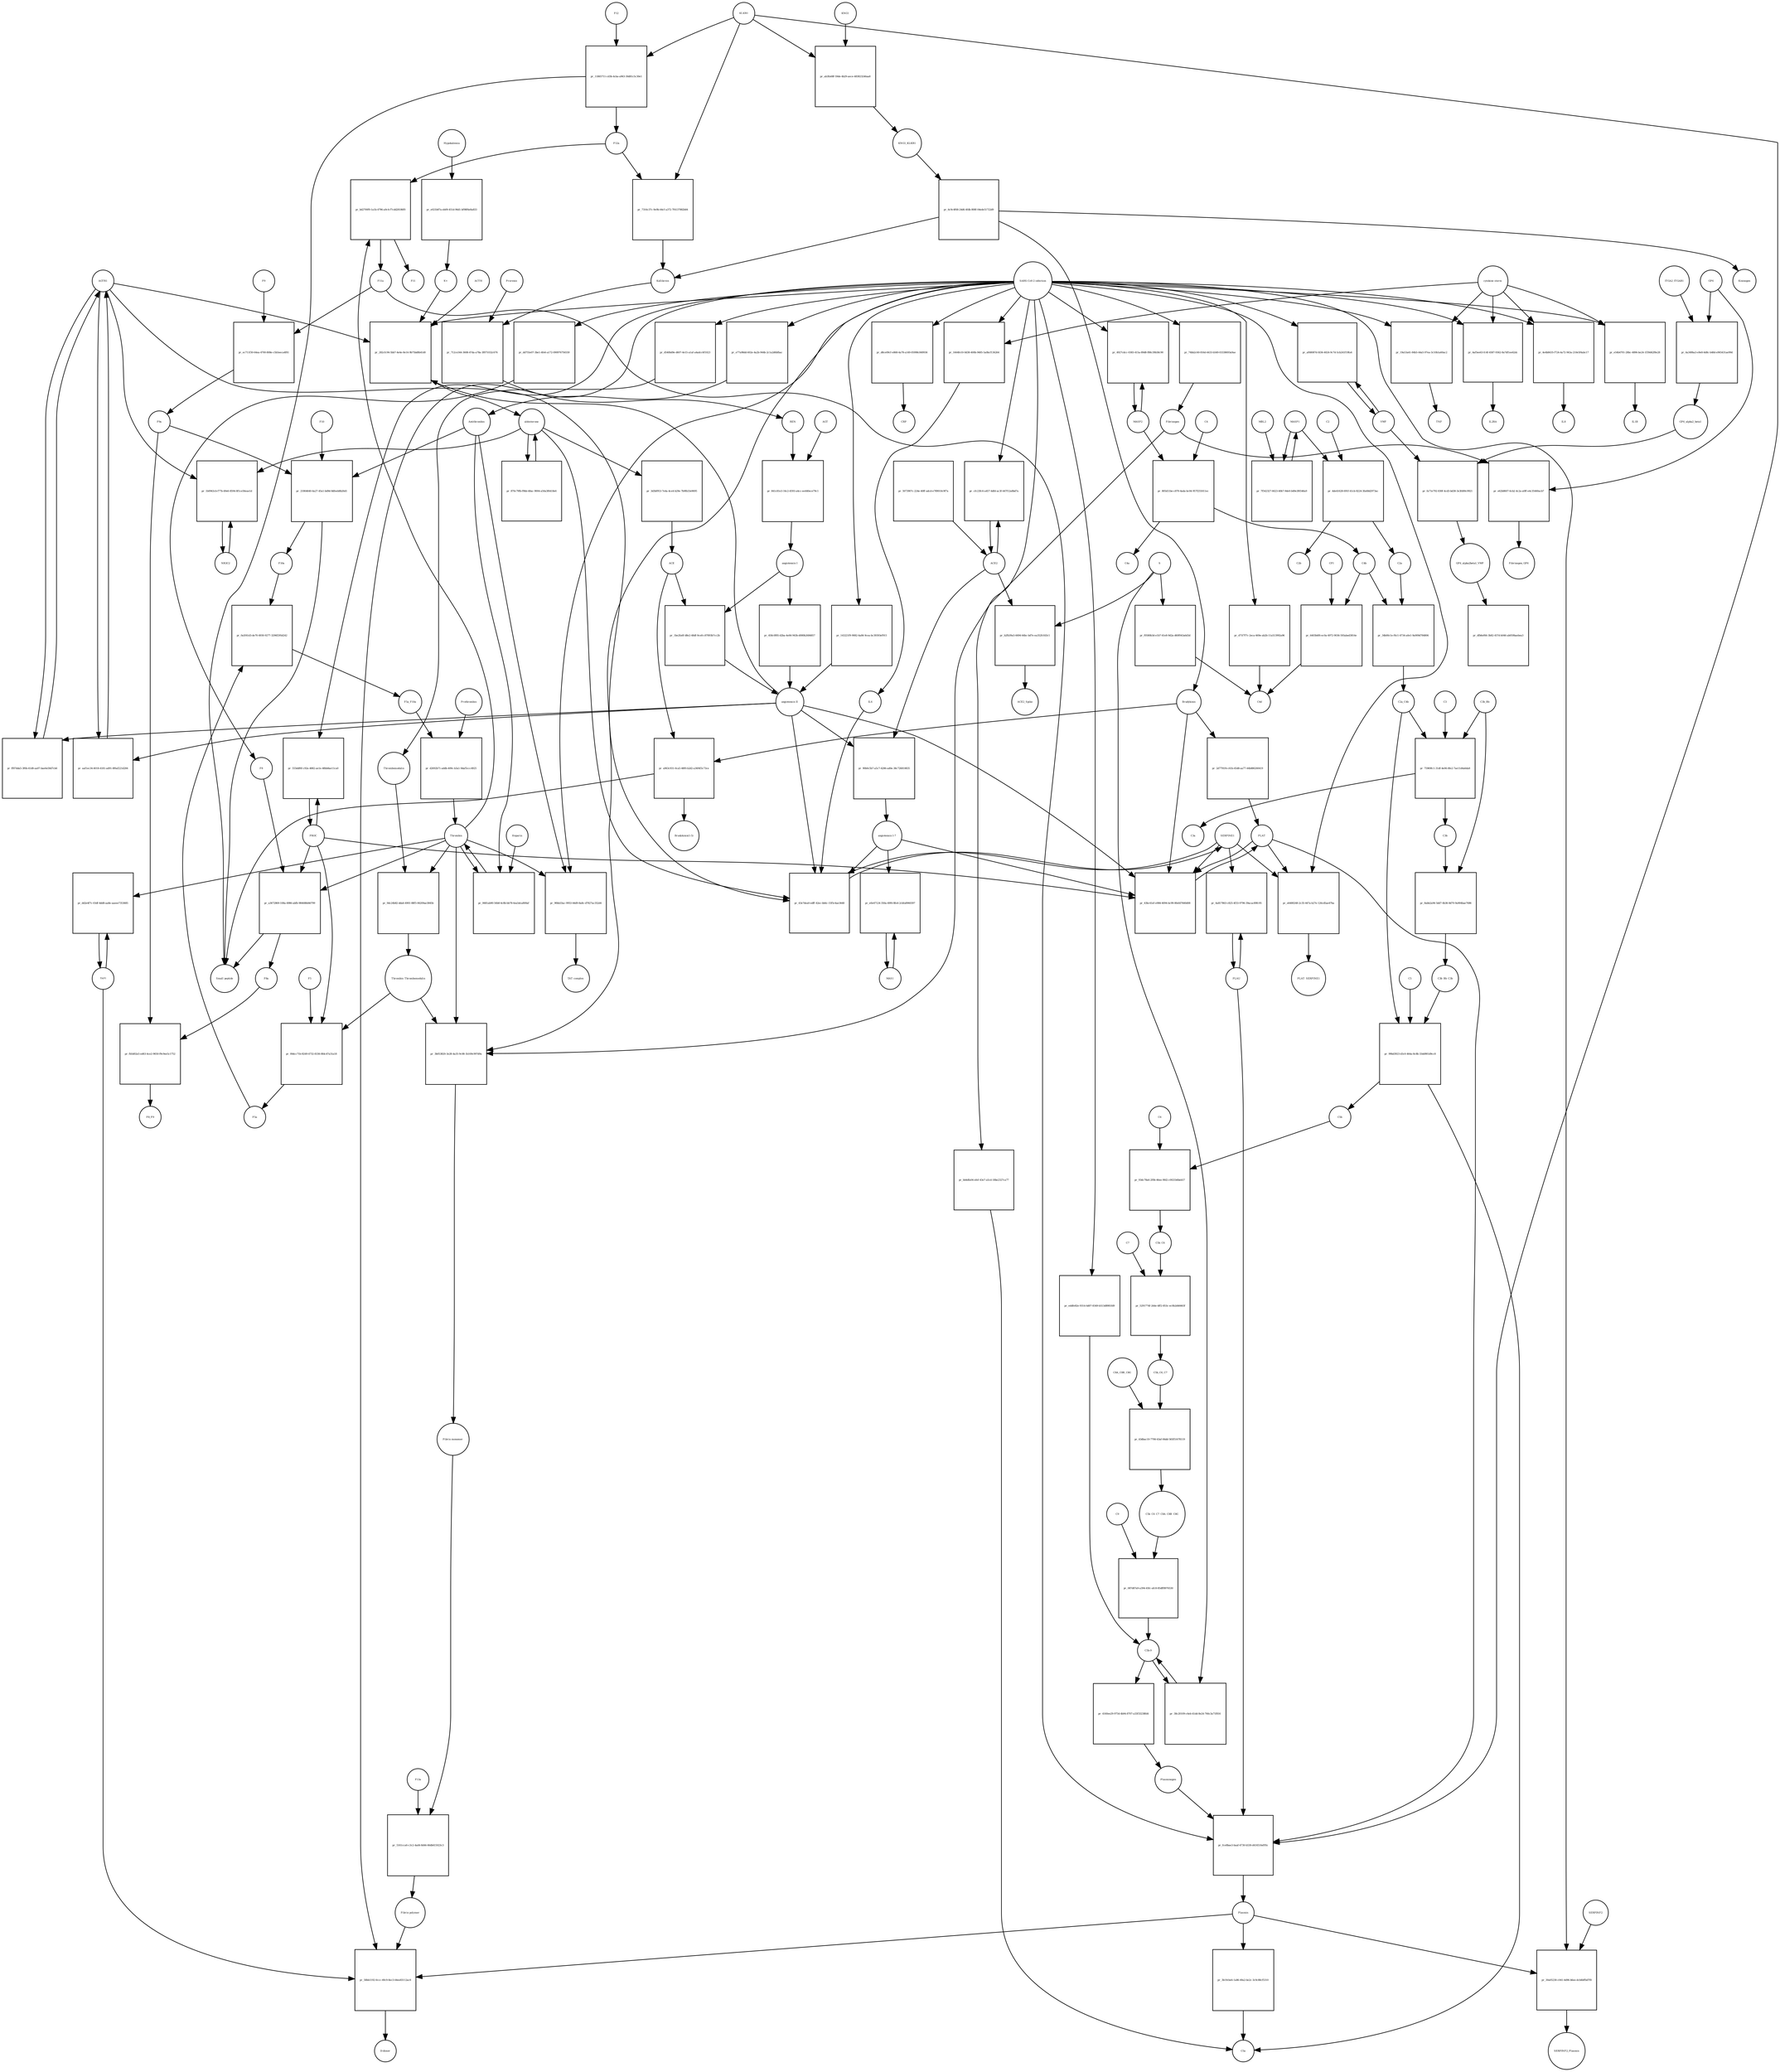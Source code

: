 strict digraph  {
F8 [annotation="urn_miriam_hgnc_3546|urn_miriam_taxonomy_9606", bipartite=0, cls=macromolecule, fontsize=4, label=F8, shape=circle];
"pr_a3672869-108a-4986-abfb-984688d46799" [annotation="", bipartite=1, cls=process, fontsize=4, label="pr_a3672869-108a-4986-abfb-984688d46799", shape=square];
"Small peptide" [annotation=urn_miriam_mesh_D010446, bipartite=0, cls=macromolecule, fontsize=4, label="Small peptide", shape=circle];
F8a [annotation="urn_miriam_hgnc.symbol_F8|urn_miriam_mesh_D015944|urn_miriam_taxonomy_9606", bipartite=0, cls=macromolecule, fontsize=4, label=F8a, shape=circle];
Thrombin [annotation="urn_miriam_hgnc_3535|urn_miriam_taxonomy_9606", bipartite=0, cls=macromolecule, fontsize=4, label=Thrombin, shape=circle];
PROC [annotation="urn_miriam_hgnc_9451|urn_miriam_taxonomy_9606", bipartite=0, cls=macromolecule, fontsize=4, label=PROC, shape=circle];
AGTR1 [annotation=urn_miriam_hgnc_336, bipartite=0, cls=macromolecule, fontsize=4, label=AGTR1, shape=circle];
"pr_ff87dda5-3f6b-41d8-aa07-bae6e58d7cb6" [annotation="", bipartite=1, cls=process, fontsize=4, label="pr_ff87dda5-3f6b-41d8-aa07-bae6e58d7cb6", shape=square];
"angiotensin II" [annotation="urn_miriam_obo.chebi_CHEBI%3A2718|urn_miriam_taxonomy_9606", bipartite=0, cls="simple chemical", fontsize=4, label="angiotensin II", shape=circle];
NR3C2 [annotation="", bipartite=0, cls=macromolecule, fontsize=4, label=NR3C2, shape=circle];
"pr_1b0943cb-f77b-49e6-8594-8f1ce56eae1d" [annotation="", bipartite=1, cls=process, fontsize=4, label="pr_1b0943cb-f77b-49e6-8594-8f1ce56eae1d", shape=square];
aldosterone [annotation="urn_miriam_obo.chebi_CHEBI%3A27584", bipartite=0, cls="simple chemical", fontsize=4, label=aldosterone, shape=circle];
"pr_870c79fb-f9bb-48ac-9004-a50a3f6418e6" [annotation="", bipartite=1, cls=process, fontsize=4, label="pr_870c79fb-f9bb-48ac-9004-a50a3f6418e6", shape=square];
SERPINE1 [annotation="", bipartite=0, cls=macromolecule, fontsize=4, label=SERPINE1, shape=circle];
"pr_43e7dea0-edff-42ec-bb6c-15f5c4ae3448" [annotation="", bipartite=1, cls=process, fontsize=4, label="pr_43e7dea0-edff-42ec-bb6c-15f5c4ae3448", shape=square];
"angiotensin I-7" [annotation="urn_miriam_obo.chebi_CHEBI%3A55438|urn_miriam_taxonomy_9606", bipartite=0, cls="simple chemical", fontsize=4, label="angiotensin I-7", shape=circle];
IL6 [annotation="urn_miriam_hgnc_6018|urn_miriam_taxonomy_9606", bipartite=0, cls=macromolecule, fontsize=4, label=IL6, shape=circle];
"pr_282cfc94-5bb7-4e4e-8e14-9b75bd8b41d0" [annotation="", bipartite=1, cls=process, fontsize=4, label="pr_282cfc94-5bb7-4e4e-8e14-9b75bd8b41d0", shape=square];
"SARS-CoV-2 infection" [annotation="urn_miriam_taxonomy_2697049|urn_miriam_mesh_D012327", bipartite=0, cls=phenotype, fontsize=4, label="SARS-CoV-2 infection", shape=circle];
"K+" [annotation="urn_miriam_obo.chebi_CHEBI%3A29103", bipartite=0, cls="simple chemical", fontsize=4, label="K+", shape=circle];
ACTH [annotation=urn_miriam_hgnc_9201, bipartite=0, cls="simple chemical", fontsize=4, label=ACTH, shape=circle];
"pr_143221f9-9082-4a84-9cea-bc39393ef915" [annotation="", bipartite=1, cls=process, fontsize=4, label="pr_143221f9-9082-4a84-9cea-bc39393ef915", shape=square];
Bradykinin [annotation="urn_miriam_obo.chebi_CHEBI%3A3165|urn_miriam_taxonomy_9606", bipartite=0, cls=macromolecule, fontsize=4, label=Bradykinin, shape=circle];
"pr_a963c931-0ca5-48f0-b2d2-a36f4f3c73ce" [annotation="", bipartite=1, cls=process, fontsize=4, label="pr_a963c931-0ca5-48f0-b2d2-a36f4f3c73ce", shape=square];
"Bradykinin(1-5)" [annotation="urn_miriam_mesh_C079000|urn_miriam_taxonomy_9606", bipartite=0, cls=macromolecule, fontsize=4, label="Bradykinin(1-5)", shape=circle];
ACE [annotation="urn_miriam_hgnc_2707|urn_miriam_taxonomy_9606", bipartite=0, cls=macromolecule, fontsize=4, label=ACE, shape=circle];
"pr_2d7791f4-c61b-45d8-aa77-44b886260419" [annotation="", bipartite=1, cls=process, fontsize=4, label="pr_2d7791f4-c61b-45d8-aa77-44b886260419", shape=square];
PLAT [annotation="urn_miriam_hgnc_9051|urn_miriam_taxonomy_9606", bipartite=0, cls=macromolecule, fontsize=4, label=PLAT, shape=circle];
"pr_aaf1ec34-4018-4181-ad91-8f6af221d284" [annotation="", bipartite=1, cls=process, fontsize=4, label="pr_aaf1ec34-4018-4181-ad91-8f6af221d284", shape=square];
MAS1 [annotation="", bipartite=0, cls=macromolecule, fontsize=4, label=MAS1, shape=circle];
"pr_e0e47124-350a-49f4-8fe4-2cbfa8960397" [annotation="", bipartite=1, cls=process, fontsize=4, label="pr_e0e47124-350a-49f4-8fe4-2cbfa8960397", shape=square];
Fibrinogen [annotation="urn_miriam_pubmed_19296670|urn_miriam_obo.go_GO%3A0005577|urn_miriam_hgnc_3661|urn_miriam_hgnc_3662|urn_miriam_hgnc_3694|urn_miriam_taxonomy_9606", bipartite=0, cls=complex, fontsize=4, label=Fibrinogen, shape=circle];
"pr_e62b8607-6cb2-4c2a-a0ff-e4c35460acb7" [annotation="", bipartite=1, cls=process, fontsize=4, label="pr_e62b8607-6cb2-4c2a-a0ff-e4c35460acb7", shape=square];
GP6 [annotation="urn_miriam_hgnc_HGNC%3A14388|urn_miriam_taxonomy_9606", bipartite=0, cls=macromolecule, fontsize=4, label=GP6, shape=circle];
Fibrinogen_GP6 [annotation="urn_miriam_pubmed_19296670|urn_miriam_obo.go_GO%3A0005577|urn_miriam_hgnc_HGNC%3A14388|urn_miriam_taxonomy_9606", bipartite=0, cls=complex, fontsize=4, label=Fibrinogen_GP6, shape=circle];
GP6_alpha2_beta1 [annotation="urn_miriam_pubmed_25051961|urn_miriam_taxonomy_10090|urn_miriam_hgnc_14338|urn_miriam_hgnc_6137|urn_miriam_hgnc_6153", bipartite=0, cls=complex, fontsize=4, label=GP6_alpha2_beta1, shape=circle];
"pr_fa71e792-830f-4cd3-bd38-3e3fd00c9921" [annotation="", bipartite=1, cls=process, fontsize=4, label="pr_fa71e792-830f-4cd3-bd38-3e3fd00c9921", shape=square];
VWF [annotation="urn_miriam_hgnc_12726|urn_miriam_taxonomy_9606", bipartite=0, cls=macromolecule, fontsize=4, label=VWF, shape=circle];
GP6_alpha2beta1_VWF [annotation="urn_miriam_pubmed_25051961|urn_miriam_taxonomy_10090|urn_miriam_hgnc_14338|urn_miriam_hgnc_6137|urn_miriam_hgnc_6153|urn_miriam_hgnc_12726", bipartite=0, cls=complex, fontsize=4, label=GP6_alpha2beta1_VWF, shape=circle];
"pr_4a349ba3-e9e8-4d8c-b48d-e965431ae99d" [annotation="", bipartite=1, cls=process, fontsize=4, label="pr_4a349ba3-e9e8-4d8c-b48d-e965431ae99d", shape=square];
ITGA2_ITGAB1 [annotation="urn_miriam_intact_EBI-16428357|urn_miriam_hgnc_6137|urn_miriam_hgnc_6153|urn_miriam_taxonomy_9606", bipartite=0, cls=complex, fontsize=4, label=ITGA2_ITGAB1, shape=circle];
"pr_dfb6ef66-3b82-457d-b046-ab059baebea3" [annotation="", bipartite=1, cls="omitted process", fontsize=4, label="pr_dfb6ef66-3b82-457d-b046-ab059baebea3", shape=square];
"Fibrin polymer" [annotation="urn_miriam_mesh_C465961|urn_miriam_taxonomy_9606", bipartite=0, cls=macromolecule, fontsize=4, label="Fibrin polymer", shape=circle];
"pr_58bb1192-0ccc-49c9-8ec3-64ee83112ac8" [annotation="", bipartite=1, cls=process, fontsize=4, label="pr_58bb1192-0ccc-49c9-8ec3-64ee83112ac8", shape=square];
"D-dimer" [annotation="urn_miriam_pubmed_19008457|urn_miriam_mesh_C036309|urn_miriam_taxonomy_9606", bipartite=0, cls=macromolecule, fontsize=4, label="D-dimer", shape=circle];
Plasmin [annotation="urn_miriam_hgnc.symbol_PLG|urn_miriam_mesh_D005341|urn_miriam_brenda_3.4.21.7|urn_miriam_taxonomy_9606", bipartite=0, cls=macromolecule, fontsize=4, label=Plasmin, shape=circle];
TAFI [annotation="urn_miriam_hgnc_1546|urn_miriam_taxonomy_9606", bipartite=0, cls=macromolecule, fontsize=4, label=TAFI, shape=circle];
"Fibrin monomer" [annotation="urn_miriam_mesh_C011468|urn_miriam_taxonomy_9606", bipartite=0, cls=macromolecule, fontsize=4, label="Fibrin monomer", shape=circle];
"pr_5161cca6-c3c2-4ad4-8d44-66db615023c3" [annotation="", bipartite=1, cls=process, fontsize=4, label="pr_5161cca6-c3c2-4ad4-8d44-66db615023c3", shape=square];
F13a [annotation="urn_miriam_hgnc.symbol_F13|urn_miriam_mesh_D026122|urn_miriam_brenda_2.3.2.13|urn_miriam_taxonomy_9606", bipartite=0, cls=macromolecule, fontsize=4, label=F13a, shape=circle];
"pr_19a53a41-84b5-44a5-97ea-3c10b1a60ac2" [annotation="", bipartite=1, cls=process, fontsize=4, label="pr_19a53a41-84b5-44a5-97ea-3c10b1a60ac2", shape=square];
TNF [annotation="urn_miriam_hgnc_11892|urn_miriam_taxonomy_9606", bipartite=0, cls=macromolecule, fontsize=4, label=TNF, shape=circle];
"cytokine storm" [annotation="urn_miriam_pubmed_2504360|urn_miriam_taxonomy_9606", bipartite=0, cls=phenotype, fontsize=4, label="cytokine storm", shape=circle];
"pr_3b19cbe6-1a86-49a2-be2c-3c9c88cf5310" [annotation="", bipartite=1, cls=process, fontsize=4, label="pr_3b19cbe6-1a86-49a2-be2c-3c9c88cf5310", shape=square];
C5a [annotation="urn_miriam_hgnc.symbol_C5|urn_miriam_mesh_D015936|urn_miriam_taxonomy_9606", bipartite=0, cls=macromolecule, fontsize=4, label=C5a, shape=circle];
"pr_4160ee29-9754-4b94-8707-a33f33238fd4" [annotation="", bipartite=1, cls=process, fontsize=4, label="pr_4160ee29-9754-4b94-8707-a33f33238fd4", shape=square];
Plasminogen [annotation="urn_miriam_hgnc_9071|urn_miriam_taxonomy_9606", bipartite=0, cls=macromolecule, fontsize=4, label=Plasminogen, shape=circle];
"C5b-9" [annotation="urn_miriam_obo.go_GO%3A0005579|urn_miriam_mesh_D015938|urn_miriam_mesh_D050776|urn_miriam_hgnc_1339|urn_miriam_hgnc_1346|urn_miriam_hgnc_1352|urn_miriam_hgnc_1353|urn_miriam_hgnc_1354|urn_miriam_hgnc_1358|urn_miriam_taxonomy_9606", bipartite=0, cls=complex, fontsize=4, label="C5b-9", shape=circle];
C2 [annotation="urn_miriam_hgnc_1248|urn_miriam_taxonomy_9606", bipartite=0, cls=macromolecule, fontsize=4, label=C2, shape=circle];
"pr_4de41628-691f-41cb-8224-3fa68d2973ac" [annotation="", bipartite=1, cls=process, fontsize=4, label="pr_4de41628-691f-41cb-8224-3fa68d2973ac", shape=square];
C2a [annotation="urn_miriam_hgnc.symbol_C2|urn_miriam_mesh_D050678|urn_miriam_taxonomy_9606", bipartite=0, cls=macromolecule, fontsize=4, label=C2a, shape=circle];
C2b [annotation="urn_miriam_hgnc.symbol_C2|urn_miriam_mesh_D050679|urn_miriam_taxonomy_9606", bipartite=0, cls=macromolecule, fontsize=4, label=C2b, shape=circle];
MASP1 [annotation="urn_miriam_hgnc_6901|urn_miriam_taxonomy_9606", bipartite=0, cls=macromolecule, fontsize=4, label=MASP1, shape=circle];
"pr_4af5ee63-fc4f-4587-9362-8a7df1ee62dc" [annotation="", bipartite=1, cls=process, fontsize=4, label="pr_4af5ee63-fc4f-4587-9362-8a7df1ee62dc", shape=square];
IL2RA [annotation="urn_miriam_hgnc_6008|urn_miriam_taxonomy_9606", bipartite=0, cls=macromolecule, fontsize=4, label=IL2RA, shape=circle];
"pr_4e4b8435-f724-4a72-943a-210e5f4abc17" [annotation="", bipartite=1, cls=process, fontsize=4, label="pr_4e4b8435-f724-4a72-943a-210e5f4abc17", shape=square];
IL8 [annotation="urn_miriam_hgnc_6025|urn_miriam_taxonomy_9606", bipartite=0, cls=macromolecule, fontsize=4, label=IL8, shape=circle];
"pr_bb4dfa04-efef-43e7-a5cd-18be2327ca77" [annotation="", bipartite=1, cls=process, fontsize=4, label="pr_bb4dfa04-efef-43e7-a5cd-18be2327ca77", shape=square];
"pr_1664fe10-0d38-400b-9485-5a0bcf136264" [annotation="", bipartite=1, cls=process, fontsize=4, label="pr_1664fe10-0d38-400b-9485-5a0bcf136264", shape=square];
"pr_e54b4701-28bc-4896-be24-1f39d42f8e28" [annotation="", bipartite=1, cls=process, fontsize=4, label="pr_e54b4701-28bc-4896-be24-1f39d42f8e28", shape=square];
IL1B [annotation="urn_miriam_hgnc_5992|urn_miriam_taxonomy_9606", bipartite=0, cls=macromolecule, fontsize=4, label=IL1B, shape=circle];
Prorenin [annotation="urn_miriam_hgnc_9958|urn_miriam_taxonomy_9606", bipartite=0, cls=macromolecule, fontsize=4, label=Prorenin, shape=circle];
"pr_712ce344-3608-47da-a78a-3f871032c676" [annotation="", bipartite=1, cls=process, fontsize=4, label="pr_712ce344-3608-47da-a78a-3f871032c676", shape=square];
REN [annotation="urn_miriam_hgnc.symbol_REN|urn_miriam_taxonomy_9606", bipartite=0, cls=macromolecule, fontsize=4, label=REN, shape=circle];
Kallikrein [annotation="urn_miriam_hgnc.symbol_KLKB1|urn_miriam_mesh_D020842|urn_miriam_brenda_3.4.21.34|urn_miriam_taxonomy_9606", bipartite=0, cls=macromolecule, fontsize=4, label=Kallikrein, shape=circle];
KLKB1 [annotation="urn_miriam_hgnc_6371|urn_miriam_taxonomy_9606", bipartite=0, cls=macromolecule, fontsize=4, label=KLKB1, shape=circle];
"pr_7316c37c-9e9b-44cf-a372-7f4137882b84" [annotation="", bipartite=1, cls=process, fontsize=4, label="pr_7316c37c-9e9b-44cf-a372-7f4137882b84", shape=square];
F12a [annotation="urn_miriam_hgnc.symbol_F12|urn_miriam_mesh_D015956|urn_miriam_brenda_3.4.21.38|urn_miriam_taxonomy_9606", bipartite=0, cls=macromolecule, fontsize=4, label=F12a, shape=circle];
"pr_d540bd9e-d607-4e15-a1af-a4adcc6f1023" [annotation="", bipartite=1, cls=process, fontsize=4, label="pr_d540bd9e-d607-4e15-a1af-a4adcc6f1023", shape=square];
Thrombomodulin [annotation="urn_miriam_hgnc_11784|urn_miriam_taxonomy_9606", bipartite=0, cls=macromolecule, fontsize=4, label=Thrombomodulin, shape=circle];
"pr_30a05230-c041-4d96-b6ee-dcb4bffbd7f8" [annotation="", bipartite=1, cls=process, fontsize=4, label="pr_30a05230-c041-4d96-b6ee-dcb4bffbd7f8", shape=square];
SERPINF2 [annotation="urn_miriam_hgnc_9075|urn_miriam_taxonomy_9606", bipartite=0, cls=macromolecule, fontsize=4, label=SERPINF2, shape=circle];
SERPINF2_Plasmin [annotation="urn_miriam_pubmed_2437112|urn_miriam_biogrid_314240|urn_miriam_hgnc_9075|urn_miriam_mesh_D005341|urn_miriam_taxonomy_9606", bipartite=0, cls=complex, fontsize=4, label=SERPINF2_Plasmin, shape=circle];
"pr_d71f7f7c-2eca-469e-ab2b-11a513992a96" [annotation="", bipartite=1, cls=process, fontsize=4, label="pr_d71f7f7c-2eca-469e-ab2b-11a513992a96", shape=square];
C4d [annotation="urn_miriam_hgnc.symbol_C4b|urn_miriam_mesh_C032261|urn_miriam_taxonomy_9606", bipartite=0, cls=macromolecule, fontsize=4, label=C4d, shape=circle];
"pr_eddfe82e-9314-4d07-8349-b513d8981fd9" [annotation="", bipartite=1, cls=process, fontsize=4, label="pr_eddfe82e-9314-4d07-8349-b513d8981fd9", shape=square];
"pr_555ddf6f-c92e-4882-ae1e-48bb8ae11ca0" [annotation="", bipartite=1, cls=process, fontsize=4, label="pr_555ddf6f-c92e-4882-ae1e-48bb8ae11ca0", shape=square];
"pr_af68087d-fd36-4024-9c7d-5cb241f19fa4" [annotation="", bipartite=1, cls=process, fontsize=4, label="pr_af68087d-fd36-4024-9c7d-5cb241f19fa4", shape=square];
"pr_d8ce09cf-e868-4a78-a149-05998c849936" [annotation="", bipartite=1, cls=process, fontsize=4, label="pr_d8ce09cf-e868-4a78-a149-05998c849936", shape=square];
CRP [annotation="urn_miriam_hgnc_2367|urn_miriam_taxonomy_9606", bipartite=0, cls=macromolecule, fontsize=4, label=CRP, shape=circle];
"pr_38c20109-c6eb-41dd-8e24-766c3a71f816" [annotation="", bipartite=1, cls=process, fontsize=4, label="pr_38c20109-c6eb-41dd-8e24-766c3a71f816", shape=square];
S [annotation="urn_miriam_uniprot_P0DTC2|urn_miriam_uniprot_P59594|urn_miriam_taxonomy_2697049", bipartite=0, cls=macromolecule, fontsize=4, label=S, shape=circle];
"pr_f0580b3d-e1b7-41e8-9d2a-d60f043a6d3d" [annotation="", bipartite=1, cls=process, fontsize=4, label="pr_f0580b3d-e1b7-41e8-9d2a-d60f043a6d3d", shape=square];
"pr_90b0c5b7-a5c7-4286-ad0e-38c726810835" [annotation="", bipartite=1, cls=process, fontsize=4, label="pr_90b0c5b7-a5c7-4286-ad0e-38c726810835", shape=square];
ACE2 [annotation="urn_miriam_hgnc_13557|urn_miriam_taxonomy_9606", bipartite=0, cls=macromolecule, fontsize=4, label=ACE2, shape=circle];
"pr_5073907c-224e-40ff-adcd-e789010c9f7a" [annotation="", bipartite=1, cls=process, fontsize=4, label="pr_5073907c-224e-40ff-adcd-e789010c9f7a", shape=square];
"pr_b2fb39a5-6694-44bc-bd7e-ea352fcfd3c1" [annotation="", bipartite=1, cls=process, fontsize=4, label="pr_b2fb39a5-6694-44bc-bd7e-ea352fcfd3c1", shape=square];
ACE2_Spike [annotation="urn_miriam_pdb_6CS2|urn_miriam_hgnc_13557|urn_miriam_uniprot_P0DTC2|urn_miriam_taxonomy_9606|urn_miriam_taxonomy_2697049", bipartite=0, cls=complex, fontsize=4, label=ACE2_Spike, shape=circle];
"pr_cfc23fc6-a457-4dfd-ac3f-447f12a8bd7a" [annotation="", bipartite=1, cls=process, fontsize=4, label="pr_cfc23fc6-a457-4dfd-ac3f-447f12a8bd7a", shape=square];
"pr_e77a98dd-602e-4a2b-944b-2c1a2d6bfbac" [annotation="", bipartite=1, cls=process, fontsize=4, label="pr_e77a98dd-602e-4a2b-944b-2c1a2d6bfbac", shape=square];
Antithrombin [annotation="urn_miriam_hgnc_775|urn_miriam_taxonomy_9606", bipartite=0, cls=macromolecule, fontsize=4, label=Antithrombin, shape=circle];
"pr_dd755e07-3be1-4fe6-a172-090976756559" [annotation="", bipartite=1, cls=process, fontsize=4, label="pr_dd755e07-3be1-4fe6-a172-090976756559", shape=square];
C4b [annotation="urn_miriam_hgnc_1324|urn_miriam_taxonomy_9606", bipartite=0, cls=macromolecule, fontsize=4, label=C4b, shape=circle];
"pr_6403b6f6-ec0a-4972-9036-593abed3814e" [annotation="", bipartite=1, cls=process, fontsize=4, label="pr_6403b6f6-ec0a-4972-9036-593abed3814e", shape=square];
CFI [annotation="urn_miriam_hgnc_2771|urn_miriam_taxonomy_9606", bipartite=0, cls=macromolecule, fontsize=4, label=CFI, shape=circle];
C3b [annotation="urn_miriam_hgnc.symbol_C3|urn_miriam_mesh_D003179|urn_miriam_taxonomy_9606", bipartite=0, cls=macromolecule, fontsize=4, label=C3b, shape=circle];
"pr_8abb2a94-5dd7-4b36-8d70-9a904bae7686" [annotation="", bipartite=1, cls=process, fontsize=4, label="pr_8abb2a94-5dd7-4b36-8d70-9a904bae7686", shape=square];
C3b_Bb [annotation="urn_miriam_pubmed_12440962|urn_miriam_brenda_3.4.21.47|urn_miriam_mesh_D051561|urn_miriam_mesh_D003179|urn_miriam_hgnc_1037|urn_miriam_taxonomy_9606", bipartite=0, cls=complex, fontsize=4, label=C3b_Bb, shape=circle];
C3b_Bb_C3b [annotation="urn_miriam_pubmed_12440962|urn_miriam_brenda_34.4.21.47|urn_miriam_mesh_D051566|urn_miriam_mesh_D003179|urn_miriam_hgnc_1037|urn_miriam_taxonomy_9606", bipartite=0, cls=complex, fontsize=4, label=C3b_Bb_C3b, shape=circle];
"pr_34b00c1e-f6c1-4734-a0e1-9a909d784806" [annotation="", bipartite=1, cls=process, fontsize=4, label="pr_34b00c1e-f6c1-4734-a0e1-9a909d784806", shape=square];
C2a_C4b [annotation="urn_miriam_mesh_D051574|urn_miriam_brenda_3.4.21.43|urn_miriam_mesh_D050678|urn_miriam_hgnc_1324|urn_miriam_taxonomy_9606", bipartite=0, cls=complex, fontsize=4, label=C2a_C4b, shape=circle];
C4 [annotation="urn_miriam_mesh_D00318|urn_miriam_taxonomy_9606", bipartite=0, cls=macromolecule, fontsize=4, label=C4, shape=circle];
"pr_805d11be-c870-4ada-bc04-957f255011ec" [annotation="", bipartite=1, cls=process, fontsize=4, label="pr_805d11be-c870-4ada-bc04-957f255011ec", shape=square];
C4a [annotation="urn_miriam_hgnc_1323|urn_miriam_taxonomy_9606", bipartite=0, cls=macromolecule, fontsize=4, label=C4a, shape=circle];
MASP2 [annotation="urn_miriam_hgnc_6902|urn_miriam_taxonomy_9606", bipartite=0, cls=macromolecule, fontsize=4, label=MASP2, shape=circle];
"pr_7f542327-6623-40b7-9de0-b49e3f6546a9" [annotation="", bipartite=1, cls=process, fontsize=4, label="pr_7f542327-6623-40b7-9de0-b49e3f6546a9", shape=square];
MBL2 [annotation="urn_miriam_hgnc_6902|urn_miriam_taxonomy_9606", bipartite=0, cls=macromolecule, fontsize=4, label=MBL2, shape=circle];
"pr_4927cdcc-0383-415a-89d8-f88c39b58c90" [annotation="", bipartite=1, cls=process, fontsize=4, label="pr_4927cdcc-0383-415a-89d8-f88c39b58c90", shape=square];
PLAU [annotation="urn_miriam_hgnc_9052|urn_miriam_taxonomy_9606", bipartite=0, cls=macromolecule, fontsize=4, label=PLAU, shape=circle];
"pr_4a817863-c825-4f33-9796-39acac89fc95" [annotation="", bipartite=1, cls=process, fontsize=4, label="pr_4a817863-c825-4f33-9796-39acac89fc95", shape=square];
C5b_C6_C7_C8A_C8B_C8G [annotation="urn_miriam_pubmed_28630159|urn_miriam_mesh_C042295|urn_miriam_mesh_D050776|urn_miriam_hgnc_1339|urn_miriam_hgnc_1352|urn_miriam_hgnc_1353|urn_miriam_hgnc_1354|urn_miriam_taxonomy_9606", bipartite=0, cls=complex, fontsize=4, label=C5b_C6_C7_C8A_C8B_C8G, shape=circle];
"pr_087d87a9-a394-45fc-afc8-85dff8976530" [annotation="", bipartite=1, cls=process, fontsize=4, label="pr_087d87a9-a394-45fc-afc8-85dff8976530", shape=square];
C9 [annotation="urn_miriam_hgnc_1358|urn_miriam_taxonomy_9606", bipartite=0, cls=macromolecule, fontsize=4, label=C9, shape=circle];
C5b_C6_C7 [annotation="urn_miriam_pubmed_28630159|urn_miriam_mesh_C037453|urn_miriam_mesh_D050776|urn_miriam_hgnc_1339|urn_miriam_hgnc_1346|urn_miriam_taxonomy_9606", bipartite=0, cls=complex, fontsize=4, label=C5b_C6_C7, shape=circle];
"pr_43dbac10-7706-43af-84dd-565f51678119" [annotation="", bipartite=1, cls=process, fontsize=4, label="pr_43dbac10-7706-43af-84dd-565f51678119", shape=square];
C8A_C8B_C8G [annotation="urn_miriam_mesh_D003185|urn_miriam_hgnc_1353|urn_miriam_hgnc_1352|urn_miriam_hgnc_1354|urn_miriam_taxonomy_9606", bipartite=0, cls=complex, fontsize=4, label=C8A_C8B_C8G, shape=circle];
C5b_C6 [annotation="urn_miriam_mesh_C050974|urn_miriam_mesh_D050776|urn_miriam_hgnc_1339|urn_miriam_taxonomy_9606", bipartite=0, cls=complex, fontsize=4, label=C5b_C6, shape=circle];
"pr_5291774f-244e-4ff2-853c-ec0b2d46663f" [annotation="", bipartite=1, cls=process, fontsize=4, label="pr_5291774f-244e-4ff2-853c-ec0b2d46663f", shape=square];
C7 [annotation="urn_miriam_hgnc_HGNC%3A1346|urn_miriam_taxonomy_9606", bipartite=0, cls=macromolecule, fontsize=4, label=C7, shape=circle];
C5b [annotation="urn_miriam_hgnc.symbol_C5|urn_miriam_mesh_D050776|urn_miriam_taxonomy_9606", bipartite=0, cls=macromolecule, fontsize=4, label=C5b, shape=circle];
"pr_93dc78a6-2f0b-46ee-9fd2-c0021b6beb57" [annotation="", bipartite=1, cls=process, fontsize=4, label="pr_93dc78a6-2f0b-46ee-9fd2-c0021b6beb57", shape=square];
C6 [annotation="urn_miriam_hgnc_1339|urn_miriam_taxonomy_9606", bipartite=0, cls=macromolecule, fontsize=4, label=C6, shape=circle];
C5 [annotation="urn_miriam_hgnc_1331|urn_miriam_taxonomy_9606", bipartite=0, cls=macromolecule, fontsize=4, label=C5, shape=circle];
"pr_99bd3923-d3c0-464a-8c8b-33dd901d9cc8" [annotation="", bipartite=1, cls=process, fontsize=4, label="pr_99bd3923-d3c0-464a-8c8b-33dd901d9cc8", shape=square];
C3 [annotation="urn_miriam_hgnc_1318|urn_miriam_taxonomy_9606", bipartite=0, cls=macromolecule, fontsize=4, label=C3, shape=circle];
"pr_75969fc1-31df-4e06-8fe2-7ae11d4a6da8" [annotation="", bipartite=1, cls=process, fontsize=4, label="pr_75969fc1-31df-4e06-8fe2-7ae11d4a6da8", shape=square];
C3a [annotation="urn_miriam_hgnc.symbol_C3|urn_miriam_mesh_D015926|urn_miriam_taxonomy_9606", bipartite=0, cls=macromolecule, fontsize=4, label=C3a, shape=circle];
"pr_9dc24b82-dda6-4901-88f5-06209ae3845b" [annotation="", bipartite=1, cls=process, fontsize=4, label="pr_9dc24b82-dda6-4901-88f5-06209ae3845b", shape=square];
Thrombin_Thrombomodulin [annotation="urn_miriam_pubmed_6282863|urn_miriam_taxonomy_9986|urn_miriam_biogrid_283352|urn_miriam_mesh_D013917|urn_miriam_hgnc_11784", bipartite=0, cls=complex, fontsize=4, label=Thrombin_Thrombomodulin, shape=circle];
"pr_3b053820-3e28-4a35-9c08-1b169c997d9a" [annotation="", bipartite=1, cls=process, fontsize=4, label="pr_3b053820-3e28-4a35-9c08-1b169c997d9a", shape=square];
KNG1_KLKB1 [annotation="urn_miriam_pubmed_17598838|urn_miriam_intact_EBI-10087151|urn_miriam_hgnc_6371|urn_miriam_hgnc_6383|urn_miriam_taxonomy_9606", bipartite=0, cls=complex, fontsize=4, label=KNG1_KLKB1, shape=circle];
"pr_6c9c4f68-24d6-4fdb-808f-04ede51722d9" [annotation="", bipartite=1, cls=process, fontsize=4, label="pr_6c9c4f68-24d6-4fdb-808f-04ede51722d9", shape=square];
Kininogen [annotation="urn_miriam_hgnc.symbol_KNG1|urn_miriam_mesh_D019679|urn_miriam_taxonomy_9606", bipartite=0, cls=macromolecule, fontsize=4, label=Kininogen, shape=circle];
"pr_74bb2c60-816d-4433-b549-03338693a9ae" [annotation="", bipartite=1, cls=process, fontsize=4, label="pr_74bb2c60-816d-4433-b549-03338693a9ae", shape=square];
"angiotensin I" [annotation="urn_miriam_obo.chebi_CHEBI%3A2718|urn_miriam_taxonomy_9606", bipartite=0, cls="simple chemical", fontsize=4, label="angiotensin I", shape=circle];
"pr_458c0f85-d2ba-4e84-943b-d080b2684857" [annotation="", bipartite=1, cls=process, fontsize=4, label="pr_458c0f85-d2ba-4e84-943b-d080b2684857", shape=square];
"pr_e6480248-2c35-447a-b27e-126cd5ae47ba" [annotation="", bipartite=1, cls=process, fontsize=4, label="pr_e6480248-2c35-447a-b27e-126cd5ae47ba", shape=square];
PLAT_SERPINE1 [annotation="urn_miriam_pubmed_22449964|urn_miriam_intact_EBI-7800882|urn_miriam_hgnc_9051|urn_miriam_hgnc_8593|urn_miriam_taxonomy_9606", bipartite=0, cls=complex, fontsize=4, label=PLAT_SERPINE1, shape=circle];
"pr_dd2e4f7c-03df-4dd8-aa8e-aaeee7353685" [annotation="", bipartite=1, cls=process, fontsize=4, label="pr_dd2e4f7c-03df-4dd8-aa8e-aaeee7353685", shape=square];
"pr_43bc41ef-e984-4094-bc99-80efd7660d08" [annotation="", bipartite=1, cls=process, fontsize=4, label="pr_43bc41ef-e984-4094-bc99-80efd7660d08", shape=square];
"pr_90bb33ac-9953-44d9-8a8c-d7827ac352d4" [annotation="", bipartite=1, cls=process, fontsize=4, label="pr_90bb33ac-9953-44d9-8a8c-d7827ac352d4", shape=square];
"TAT complex" [annotation="urn_miriam_pubmed_22930518|urn_miriam_mesh_C046193|urn_miriam_mesh_D013917|urn_miriam_hgnc_775|urn_miriam_taxonomy_9606", bipartite=0, cls=complex, fontsize=4, label="TAT complex", shape=circle];
"pr_fce8bae3-baaf-4730-b530-d416516ef95c" [annotation="", bipartite=1, cls=process, fontsize=4, label="pr_fce8bae3-baaf-4730-b530-d416516ef95c", shape=square];
F11a [annotation="urn_miriam_hgnc.symbol_F11|urn_miriam_mesh_D015945|urn_miriam_brenda_3.4.21.27|urn_miriam_taxonomy_9606", bipartite=0, cls=macromolecule, fontsize=4, label=F11a, shape=circle];
"pr_0681ab90-56b8-4c8b-bb78-6ea5dca800af" [annotation="", bipartite=1, cls=process, fontsize=4, label="pr_0681ab90-56b8-4c8b-bb78-6ea5dca800af", shape=square];
Heparin [annotation="urn_miriam_pubmed_708377|urn_miriam_obo.chebi_CHEBI%3A28304|urn_miriam_taxonomy_9606", bipartite=0, cls="simple chemical", fontsize=4, label=Heparin, shape=circle];
Prothrombin [annotation="urn_miriam_hgnc_3535|urn_miriam_taxonomy_9606", bipartite=0, cls=macromolecule, fontsize=4, label=Prothrombin, shape=circle];
"pr_d2692b71-addb-409c-b3a1-9daf5ccc4925" [annotation="", bipartite=1, cls=process, fontsize=4, label="pr_d2692b71-addb-409c-b3a1-9daf5ccc4925", shape=square];
F5a_F10a [annotation="urn_miriam_pubmed_2303476|urn_miriam_mesh_C022475|urn_miriam_mesh_D15943|urn_miriam_mesh_D015951|urn_miriam_taxonomy_9606", bipartite=0, cls=complex, fontsize=4, label=F5a_F10a, shape=circle];
F10a [annotation="urn_miriam_hgnc.symbol_F10|urn_miriam_mesh_D015951|urn_miriam_brenda_3.4.21.6|urn_miriam_taxonomy_9606", bipartite=0, cls=macromolecule, fontsize=4, label=F10a, shape=circle];
"pr_0a5f41d3-de70-4930-9277-3296f295d242" [annotation="", bipartite=1, cls=process, fontsize=4, label="pr_0a5f41d3-de70-4930-9277-3296f295d242", shape=square];
F5a [annotation="urn_miriam_hgnc.symbol_F5|urn_miriam_mesh_D015943|urn_miriam_taxonomy_9606", bipartite=0, cls=macromolecule, fontsize=4, label=F5a, shape=circle];
F5 [annotation="urn_miriam_hgnc_3541|urn_miriam_taxonomy_9606", bipartite=0, cls=macromolecule, fontsize=4, label=F5, shape=circle];
"pr_00dcc71b-8249-4732-8336-8fdc47a31a18" [annotation="", bipartite=1, cls=process, fontsize=4, label="pr_00dcc71b-8249-4732-8336-8fdc47a31a18", shape=square];
F9a [annotation="urn_miriam_hgnc.symbol_F9|urn_miriam_mesh_D015949|urn_miriam_taxonomy_9606", bipartite=0, cls=macromolecule, fontsize=4, label=F9a, shape=circle];
"pr_fb5d02a5-ed63-4ce2-9650-f9c9ee5c1752" [annotation="", bipartite=1, cls=process, fontsize=4, label="pr_fb5d02a5-ed63-4ce2-9650-f9c9ee5c1752", shape=square];
F8_F9 [annotation="urn_miriam_pubmed_22471307|urn_miriam_hgnc_3546|urn_miriam_hgnc_35531|urn_miriam_intact_EBI-11621595|urn_miriam_taxonomy_9606", bipartite=0, cls=complex, fontsize=4, label=F8_F9, shape=circle];
F9 [annotation="urn_miriam_hgnc_35531|urn_miriam_taxonomy_9606", bipartite=0, cls=macromolecule, fontsize=4, label=F9, shape=circle];
"pr_ec711f30-64ea-4700-808e-c5b5eeca4f81" [annotation="", bipartite=1, cls=process, fontsize=4, label="pr_ec711f30-64ea-4700-808e-c5b5eeca4f81", shape=square];
"pr_ab3fa68f-59de-4b29-aece-483823246aa8" [annotation="", bipartite=1, cls=process, fontsize=4, label="pr_ab3fa68f-59de-4b29-aece-483823246aa8", shape=square];
KNG1 [annotation="urn_miriam_hgnc.symbol_6383|urn_miriam_taxonomy_9606", bipartite=0, cls=macromolecule, fontsize=4, label=KNG1, shape=circle];
"pr_bd2700f9-1a1b-4796-a9c4-f7cdd28186f0" [annotation="", bipartite=1, cls=process, fontsize=4, label="pr_bd2700f9-1a1b-4796-a9c4-f7cdd28186f0", shape=square];
F11 [annotation="urn_miriam_hgnc_3529|urn_miriam_taxonomy_9606", bipartite=0, cls=macromolecule, fontsize=4, label=F11, shape=circle];
F12 [annotation="urn_miriam_hgnc_3530|urn_miriam_taxonomy_9606", bipartite=0, cls=macromolecule, fontsize=4, label=F12, shape=circle];
"pr_11865711-cd3b-4cba-a963-30d81c5c30e1" [annotation="", bipartite=1, cls=process, fontsize=4, label="pr_11865711-cd3b-4cba-a963-30d81c5c30e1", shape=square];
"pr_1be2fa6f-d8e2-48df-9ce8-c87893b7cc2b" [annotation="", bipartite=1, cls=process, fontsize=4, label="pr_1be2fa6f-d8e2-48df-9ce8-c87893b7cc2b", shape=square];
F10 [annotation="urn_miriam_hgnc_3528|urn_miriam_taxonomy_9606", bipartite=0, cls=macromolecule, fontsize=4, label=F10, shape=circle];
"pr_21864640-4a27-45a1-bd9d-8dfeeb8b26d1" [annotation="", bipartite=1, cls=process, fontsize=4, label="pr_21864640-4a27-45a1-bd9d-8dfeeb8b26d1", shape=square];
AGT [annotation="urn_miriam_hgnc_333|urn_miriam_taxonomy_9606", bipartite=0, cls=macromolecule, fontsize=4, label=AGT, shape=circle];
"pr_841c81e3-16c2-4593-a4cc-ee440ece79c1" [annotation="", bipartite=1, cls=process, fontsize=4, label="pr_841c81e3-16c2-4593-a4cc-ee440ece79c1", shape=square];
"pr_3d3bf953-7e4a-4ce4-b29e-7b9fb33e9695" [annotation="", bipartite=1, cls=process, fontsize=4, label="pr_3d3bf953-7e4a-4ce4-b29e-7b9fb33e9695", shape=square];
"pr_e021b87a-eb09-451d-96d1-bf98f6e8a833" [annotation="", bipartite=1, cls=process, fontsize=4, label="pr_e021b87a-eb09-451d-96d1-bf98f6e8a833", shape=square];
Hypokalemia [annotation="urn_miriam_mesh_D007008|urn_miriam_taxonomy_9606", bipartite=0, cls=phenotype, fontsize=4, label=Hypokalemia, shape=circle];
F8 -> "pr_a3672869-108a-4986-abfb-984688d46799"  [annotation="", interaction_type=consumption];
"pr_a3672869-108a-4986-abfb-984688d46799" -> "Small peptide"  [annotation="", interaction_type=production];
"pr_a3672869-108a-4986-abfb-984688d46799" -> F8a  [annotation="", interaction_type=production];
F8a -> "pr_fb5d02a5-ed63-4ce2-9650-f9c9ee5c1752"  [annotation="", interaction_type=consumption];
Thrombin -> "pr_a3672869-108a-4986-abfb-984688d46799"  [annotation="urn_miriam_pubmed_15746105|urn_miriam_taxonomy_9606", interaction_type=catalysis];
Thrombin -> "pr_9dc24b82-dda6-4901-88f5-06209ae3845b"  [annotation="", interaction_type=consumption];
Thrombin -> "pr_3b053820-3e28-4a35-9c08-1b169c997d9a"  [annotation="urn_miriam_pubmed_6282863|urn_miriam_pubmed_28228446|urn_miriam_pubmed_2117226|urn_miriam_taxonomy_9606", interaction_type=catalysis];
Thrombin -> "pr_dd2e4f7c-03df-4dd8-aa8e-aaeee7353685"  [annotation="urn_miriam_pubmed_23809134|urn_miriam_taxonomy_9823", interaction_type=catalysis];
Thrombin -> "pr_90bb33ac-9953-44d9-8a8c-d7827ac352d4"  [annotation="", interaction_type=consumption];
Thrombin -> "pr_0681ab90-56b8-4c8b-bb78-6ea5dca800af"  [annotation="", interaction_type=consumption];
Thrombin -> "pr_bd2700f9-1a1b-4796-a9c4-f7cdd28186f0"  [annotation="urn_miriam_pubmed_21304106|urn_miriam_pubmed_8631976|urn_miriam_taxonomy_9606", interaction_type=catalysis];
PROC -> "pr_a3672869-108a-4986-abfb-984688d46799"  [annotation="urn_miriam_pubmed_15746105|urn_miriam_taxonomy_9606", interaction_type=inhibition];
PROC -> "pr_555ddf6f-c92e-4882-ae1e-48bb8ae11ca0"  [annotation="", interaction_type=consumption];
PROC -> "pr_43bc41ef-e984-4094-bc99-80efd7660d08"  [annotation="urn_miriam_pubmed_10373228|urn_miriam_pubmed_3124286|urn_miriam_taxonomy_9606|urn_miriam_pubmed_12091055|urn_miriam_pubmed_3096399", interaction_type=inhibition];
PROC -> "pr_00dcc71b-8249-4732-8336-8fdc47a31a18"  [annotation="urn_miriam_pubmed_6282863|urn_miriam_pubmed_6572921|urn_miriam_pubmed_2322551|urn_miriam_taxonomy_9606", interaction_type=inhibition];
AGTR1 -> "pr_ff87dda5-3f6b-41d8-aa07-bae6e58d7cb6"  [annotation="", interaction_type=consumption];
AGTR1 -> "pr_1b0943cb-f77b-49e6-8594-8f1ce56eae1d"  [annotation="urn_miriam_pubmed_21349712|urn_miriam_taxonomy_10116|urn_miriam_pubmed_7045029|urn_miriam_taxonomy_10090", interaction_type=catalysis];
AGTR1 -> "pr_43e7dea0-edff-42ec-bb6c-15f5c4ae3448"  [annotation="urn_miriam_pubmed_2091055|urn_miriam_taxonomy_9606|urn_miriam_pubmed_8034668|urn_miriam_pubmed_20591974|urn_miriam_pubmed_11983698", interaction_type=catalysis];
AGTR1 -> "pr_282cfc94-5bb7-4e4e-8e14-9b75bd8b41d0"  [annotation="urn_miriam_pubmed_8404594|urn_miriam_taxonomy_9606|urn_miriam_pubmed_173529|urn_miriam_taxonomy_9615|urn_miriam_pubmed_32565254", interaction_type=catalysis];
AGTR1 -> "pr_aaf1ec34-4018-4181-ad91-8f6af221d284"  [annotation="", interaction_type=consumption];
"pr_ff87dda5-3f6b-41d8-aa07-bae6e58d7cb6" -> AGTR1  [annotation="", interaction_type=production];
"angiotensin II" -> "pr_ff87dda5-3f6b-41d8-aa07-bae6e58d7cb6"  [annotation="", interaction_type=stimulation];
"angiotensin II" -> "pr_43e7dea0-edff-42ec-bb6c-15f5c4ae3448"  [annotation="urn_miriam_pubmed_2091055|urn_miriam_taxonomy_9606|urn_miriam_pubmed_8034668|urn_miriam_pubmed_20591974|urn_miriam_pubmed_11983698", interaction_type=catalysis];
"angiotensin II" -> "pr_282cfc94-5bb7-4e4e-8e14-9b75bd8b41d0"  [annotation="urn_miriam_pubmed_8404594|urn_miriam_taxonomy_9606|urn_miriam_pubmed_173529|urn_miriam_taxonomy_9615|urn_miriam_pubmed_32565254", interaction_type=catalysis];
"angiotensin II" -> "pr_aaf1ec34-4018-4181-ad91-8f6af221d284"  [annotation="urn_miriam_pubmed_8158359|urn_miriam_taxonomy_9606", interaction_type=stimulation];
"angiotensin II" -> "pr_90b0c5b7-a5c7-4286-ad0e-38c726810835"  [annotation="", interaction_type=consumption];
"angiotensin II" -> "pr_43bc41ef-e984-4094-bc99-80efd7660d08"  [annotation="urn_miriam_pubmed_10373228|urn_miriam_pubmed_3124286|urn_miriam_taxonomy_9606|urn_miriam_pubmed_12091055|urn_miriam_pubmed_3096399", interaction_type=catalysis];
NR3C2 -> "pr_1b0943cb-f77b-49e6-8594-8f1ce56eae1d"  [annotation="", interaction_type=consumption];
"pr_1b0943cb-f77b-49e6-8594-8f1ce56eae1d" -> NR3C2  [annotation="", interaction_type=production];
aldosterone -> "pr_1b0943cb-f77b-49e6-8594-8f1ce56eae1d"  [annotation="urn_miriam_pubmed_21349712|urn_miriam_taxonomy_10116|urn_miriam_pubmed_7045029|urn_miriam_taxonomy_10090", interaction_type=stimulation];
aldosterone -> "pr_870c79fb-f9bb-48ac-9004-a50a3f6418e6"  [annotation="", interaction_type=consumption];
aldosterone -> "pr_43e7dea0-edff-42ec-bb6c-15f5c4ae3448"  [annotation="urn_miriam_pubmed_2091055|urn_miriam_taxonomy_9606|urn_miriam_pubmed_8034668|urn_miriam_pubmed_20591974|urn_miriam_pubmed_11983698", interaction_type=catalysis];
aldosterone -> "pr_3d3bf953-7e4a-4ce4-b29e-7b9fb33e9695"  [annotation="urn_miriam_pubmed_5932931|urn_miriam_taxonomy_10116", interaction_type=catalysis];
"pr_870c79fb-f9bb-48ac-9004-a50a3f6418e6" -> aldosterone  [annotation="", interaction_type=production];
SERPINE1 -> "pr_43e7dea0-edff-42ec-bb6c-15f5c4ae3448"  [annotation="", interaction_type=consumption];
SERPINE1 -> "pr_4a817863-c825-4f33-9796-39acac89fc95"  [annotation="urn_miriam_pubmed_21199867|urn_miriam_taxonomy_9606", interaction_type=inhibition];
SERPINE1 -> "pr_e6480248-2c35-447a-b27e-126cd5ae47ba"  [annotation="", interaction_type=consumption];
SERPINE1 -> "pr_43bc41ef-e984-4094-bc99-80efd7660d08"  [annotation="urn_miriam_pubmed_10373228|urn_miriam_pubmed_3124286|urn_miriam_taxonomy_9606|urn_miriam_pubmed_12091055|urn_miriam_pubmed_3096399", interaction_type=inhibition];
"pr_43e7dea0-edff-42ec-bb6c-15f5c4ae3448" -> SERPINE1  [annotation="", interaction_type=production];
"angiotensin I-7" -> "pr_43e7dea0-edff-42ec-bb6c-15f5c4ae3448"  [annotation="urn_miriam_pubmed_2091055|urn_miriam_taxonomy_9606|urn_miriam_pubmed_8034668|urn_miriam_pubmed_20591974|urn_miriam_pubmed_11983698", interaction_type=inhibition];
"angiotensin I-7" -> "pr_e0e47124-350a-49f4-8fe4-2cbfa8960397"  [annotation="urn_miriam_pubmed_18026570|urn_miriam_taxonomy_10090", interaction_type=stimulation];
"angiotensin I-7" -> "pr_43bc41ef-e984-4094-bc99-80efd7660d08"  [annotation="urn_miriam_pubmed_10373228|urn_miriam_pubmed_3124286|urn_miriam_taxonomy_9606|urn_miriam_pubmed_12091055|urn_miriam_pubmed_3096399", interaction_type=inhibition];
IL6 -> "pr_43e7dea0-edff-42ec-bb6c-15f5c4ae3448"  [annotation="urn_miriam_pubmed_2091055|urn_miriam_taxonomy_9606|urn_miriam_pubmed_8034668|urn_miriam_pubmed_20591974|urn_miriam_pubmed_11983698", interaction_type=catalysis];
"pr_282cfc94-5bb7-4e4e-8e14-9b75bd8b41d0" -> aldosterone  [annotation="", interaction_type=production];
"SARS-CoV-2 infection" -> "pr_282cfc94-5bb7-4e4e-8e14-9b75bd8b41d0"  [annotation="urn_miriam_pubmed_8404594|urn_miriam_taxonomy_9606|urn_miriam_pubmed_173529|urn_miriam_taxonomy_9615|urn_miriam_pubmed_32565254", interaction_type="necessary stimulation"];
"SARS-CoV-2 infection" -> "pr_143221f9-9082-4a84-9cea-bc39393ef915"  [annotation="urn_miriam_pubmed_32048163|urn_miriam_taxonomy_9606", interaction_type=catalysis];
"SARS-CoV-2 infection" -> "pr_58bb1192-0ccc-49c9-8ec3-64ee83112ac8"  [annotation="urn_miriam_pubmed_29096812|urn_miriam_pubmed_10574983|urn_miriam_pubmed_32172226|urn_miriam_taxonomy_9606", interaction_type="necessary stimulation"];
"SARS-CoV-2 infection" -> "pr_19a53a41-84b5-44a5-97ea-3c10b1a60ac2"  [annotation="urn_miriam_pubmed_32504360|urn_miriam_taxonomy_9606", interaction_type=stimulation];
"SARS-CoV-2 infection" -> "pr_4af5ee63-fc4f-4587-9362-8a7df1ee62dc"  [annotation="urn_miriam_pubmed_32286245|urn_miriam_taxonomy_9606", interaction_type=stimulation];
"SARS-CoV-2 infection" -> "pr_4e4b8435-f724-4a72-943a-210e5f4abc17"  [annotation="urn_miriam_pubmed_32286245|urn_miriam_taxonomy_9606", interaction_type=stimulation];
"SARS-CoV-2 infection" -> "pr_bb4dfa04-efef-43e7-a5cd-18be2327ca77"  [annotation="urn_miriam_pmc_PMC7260598|urn_miriam_taxonomy_9606", interaction_type="necessary stimulation"];
"SARS-CoV-2 infection" -> "pr_1664fe10-0d38-400b-9485-5a0bcf136264"  [annotation="urn_miriam_pubmed_32286245|urn_miriam_taxonomy_9606", interaction_type=stimulation];
"SARS-CoV-2 infection" -> "pr_e54b4701-28bc-4896-be24-1f39d42f8e28"  [annotation="urn_miriam_pubmed_32359396|urn_miriam_taxonomy_9606", interaction_type=stimulation];
"SARS-CoV-2 infection" -> "pr_d540bd9e-d607-4e15-a1af-a4adcc6f1023"  [annotation="urn_miriam_doi_10.1101%2F2020.04.25.20077842|urn_miriam_taxonomy_9606", interaction_type="necessary stimulation"];
"SARS-CoV-2 infection" -> "pr_30a05230-c041-4d96-b6ee-dcb4bffbd7f8"  [annotation="urn_miriam_pubmed_2437112|urn_miriam_doi_10.1101%2F2020.04.25.20077842|urn_miriam_taxonomy_9606", interaction_type=stimulation];
"SARS-CoV-2 infection" -> "pr_d71f7f7c-2eca-469e-ab2b-11a513992a96"  [annotation="urn_miriam_pubmed_32299776|urn_miriam_taxonomy_9606", interaction_type=stimulation];
"SARS-CoV-2 infection" -> "pr_eddfe82e-9314-4d07-8349-b513d8981fd9"  [annotation="urn_miriam_pmc_PMC7260598|urn_miriam_taxonomy_9606", interaction_type="necessary stimulation"];
"SARS-CoV-2 infection" -> "pr_555ddf6f-c92e-4882-ae1e-48bb8ae11ca0"  [annotation="urn_miriam_pubmed_32302438|urn_miriam_taxonomy_9606", interaction_type="necessary stimulation"];
"SARS-CoV-2 infection" -> "pr_af68087d-fd36-4024-9c7d-5cb241f19fa4"  [annotation="urn_miriam_pubmed_32367170|urn_miriam_taxonomy_9606", interaction_type="necessary stimulation"];
"SARS-CoV-2 infection" -> "pr_d8ce09cf-e868-4a78-a149-05998c849936"  [annotation="urn_miriam_pubmed_32171076|urn_miriam_taxonomy_9606", interaction_type="necessary stimulation"];
"SARS-CoV-2 infection" -> "pr_cfc23fc6-a457-4dfd-ac3f-447f12a8bd7a"  [annotation="urn_miriam_pubmed_16008552|urn_miriam_taxonomy_9606", interaction_type=inhibition];
"SARS-CoV-2 infection" -> "pr_e77a98dd-602e-4a2b-944b-2c1a2d6bfbac"  [annotation="urn_miriam_pubmed_32302438|urn_miriam_taxonomy_9606", interaction_type=inhibition];
"SARS-CoV-2 infection" -> "pr_dd755e07-3be1-4fe6-a172-090976756559"  [annotation="urn_miriam_pubmed_32367170|urn_miriam_taxonomy_9606", interaction_type="necessary stimulation"];
"SARS-CoV-2 infection" -> "pr_4927cdcc-0383-415a-89d8-f88c39b58c90"  [annotation="urn_miriam_pubmed_11290788|urn_miriam_pubmed_32299776|urn_miriam_taxonomy_9606", interaction_type=stimulation];
"SARS-CoV-2 infection" -> "pr_3b053820-3e28-4a35-9c08-1b169c997d9a"  [annotation="urn_miriam_pubmed_6282863|urn_miriam_pubmed_28228446|urn_miriam_pubmed_2117226|urn_miriam_taxonomy_9606", interaction_type="necessary stimulation"];
"SARS-CoV-2 infection" -> "pr_74bb2c60-816d-4433-b549-03338693a9ae"  [annotation="urn_miriam_pubmed_32172226|urn_miriam_taxonomy_9606", interaction_type="necessary stimulation"];
"SARS-CoV-2 infection" -> "pr_e6480248-2c35-447a-b27e-126cd5ae47ba"  [annotation="urn_miriam_pubmed_22449964|urn_miriam_doi_10.1101%2F2020.04.25.20077842|urn_miriam_taxonomy_9606", interaction_type="necessary stimulation"];
"SARS-CoV-2 infection" -> "pr_90bb33ac-9953-44d9-8a8c-d7827ac352d4"  [annotation="urn_miriam_pubmed_8136018|urn_miriam_doi_10.1101%2F2020.04.25.20077842|urn_miriam_taxonomy_9606", interaction_type="necessary stimulation"];
"K+" -> "pr_282cfc94-5bb7-4e4e-8e14-9b75bd8b41d0"  [annotation="urn_miriam_pubmed_8404594|urn_miriam_taxonomy_9606|urn_miriam_pubmed_173529|urn_miriam_taxonomy_9615|urn_miriam_pubmed_32565254", interaction_type=catalysis];
ACTH -> "pr_282cfc94-5bb7-4e4e-8e14-9b75bd8b41d0"  [annotation="urn_miriam_pubmed_8404594|urn_miriam_taxonomy_9606|urn_miriam_pubmed_173529|urn_miriam_taxonomy_9615|urn_miriam_pubmed_32565254", interaction_type=catalysis];
"pr_143221f9-9082-4a84-9cea-bc39393ef915" -> "angiotensin II"  [annotation="", interaction_type=production];
Bradykinin -> "pr_a963c931-0ca5-48f0-b2d2-a36f4f3c73ce"  [annotation="", interaction_type=consumption];
Bradykinin -> "pr_2d7791f4-c61b-45d8-aa77-44b886260419"  [annotation="urn_miriam_pubmed_9066005|urn_miriam_taxonomy_9606", interaction_type=stimulation];
Bradykinin -> "pr_43bc41ef-e984-4094-bc99-80efd7660d08"  [annotation="urn_miriam_pubmed_10373228|urn_miriam_pubmed_3124286|urn_miriam_taxonomy_9606|urn_miriam_pubmed_12091055|urn_miriam_pubmed_3096399", interaction_type=catalysis];
"pr_a963c931-0ca5-48f0-b2d2-a36f4f3c73ce" -> "Bradykinin(1-5)"  [annotation="", interaction_type=production];
"pr_a963c931-0ca5-48f0-b2d2-a36f4f3c73ce" -> "Small peptide"  [annotation="", interaction_type=production];
ACE -> "pr_a963c931-0ca5-48f0-b2d2-a36f4f3c73ce"  [annotation="urn_miriam_taxonomy_9606|urn_miriam_pubmed_10969042", interaction_type=catalysis];
ACE -> "pr_1be2fa6f-d8e2-48df-9ce8-c87893b7cc2b"  [annotation="urn_miriam_taxonomy_9606|urn_miriam_pubmed_190881|urn_miriam_pubmed_10969042", interaction_type=catalysis];
"pr_2d7791f4-c61b-45d8-aa77-44b886260419" -> PLAT  [annotation="", interaction_type=production];
PLAT -> "pr_e6480248-2c35-447a-b27e-126cd5ae47ba"  [annotation="", interaction_type=consumption];
PLAT -> "pr_43bc41ef-e984-4094-bc99-80efd7660d08"  [annotation="", interaction_type=consumption];
PLAT -> "pr_fce8bae3-baaf-4730-b530-d416516ef95c"  [annotation="urn_miriam_pubmed_89876|urn_miriam_taxonomy_9606|urn_miriam_pubmed_3850647|urn_miriam_pubmed_2966802|urn_miriam_pubmed_6539333", interaction_type=catalysis];
"pr_aaf1ec34-4018-4181-ad91-8f6af221d284" -> AGTR1  [annotation="", interaction_type=production];
MAS1 -> "pr_e0e47124-350a-49f4-8fe4-2cbfa8960397"  [annotation="", interaction_type=consumption];
"pr_e0e47124-350a-49f4-8fe4-2cbfa8960397" -> MAS1  [annotation="", interaction_type=production];
Fibrinogen -> "pr_e62b8607-6cb2-4c2a-a0ff-e4c35460acb7"  [annotation="", interaction_type=consumption];
Fibrinogen -> "pr_3b053820-3e28-4a35-9c08-1b169c997d9a"  [annotation="", interaction_type=consumption];
"pr_e62b8607-6cb2-4c2a-a0ff-e4c35460acb7" -> Fibrinogen_GP6  [annotation="", interaction_type=production];
GP6 -> "pr_e62b8607-6cb2-4c2a-a0ff-e4c35460acb7"  [annotation="", interaction_type=consumption];
GP6 -> "pr_4a349ba3-e9e8-4d8c-b48d-e965431ae99d"  [annotation="", interaction_type=consumption];
GP6_alpha2_beta1 -> "pr_fa71e792-830f-4cd3-bd38-3e3fd00c9921"  [annotation="", interaction_type=consumption];
"pr_fa71e792-830f-4cd3-bd38-3e3fd00c9921" -> GP6_alpha2beta1_VWF  [annotation="", interaction_type=production];
VWF -> "pr_fa71e792-830f-4cd3-bd38-3e3fd00c9921"  [annotation="", interaction_type=consumption];
VWF -> "pr_af68087d-fd36-4024-9c7d-5cb241f19fa4"  [annotation="", interaction_type=consumption];
GP6_alpha2beta1_VWF -> "pr_dfb6ef66-3b82-457d-b046-ab059baebea3"  [annotation="", interaction_type=consumption];
"pr_4a349ba3-e9e8-4d8c-b48d-e965431ae99d" -> GP6_alpha2_beta1  [annotation="", interaction_type=production];
ITGA2_ITGAB1 -> "pr_4a349ba3-e9e8-4d8c-b48d-e965431ae99d"  [annotation="", interaction_type=consumption];
"Fibrin polymer" -> "pr_58bb1192-0ccc-49c9-8ec3-64ee83112ac8"  [annotation="", interaction_type=consumption];
"pr_58bb1192-0ccc-49c9-8ec3-64ee83112ac8" -> "D-dimer"  [annotation="", interaction_type=production];
Plasmin -> "pr_58bb1192-0ccc-49c9-8ec3-64ee83112ac8"  [annotation="urn_miriam_pubmed_29096812|urn_miriam_pubmed_10574983|urn_miriam_pubmed_32172226|urn_miriam_taxonomy_9606", interaction_type=catalysis];
Plasmin -> "pr_3b19cbe6-1a86-49a2-be2c-3c9c88cf5310"  [annotation="urn_miriam_pubmed_27077125|urn_miriam_taxonomy_10090", interaction_type="necessary stimulation"];
Plasmin -> "pr_30a05230-c041-4d96-b6ee-dcb4bffbd7f8"  [annotation="", interaction_type=consumption];
TAFI -> "pr_58bb1192-0ccc-49c9-8ec3-64ee83112ac8"  [annotation="urn_miriam_pubmed_29096812|urn_miriam_pubmed_10574983|urn_miriam_pubmed_32172226|urn_miriam_taxonomy_9606", interaction_type=catalysis];
TAFI -> "pr_dd2e4f7c-03df-4dd8-aa8e-aaeee7353685"  [annotation="", interaction_type=consumption];
"Fibrin monomer" -> "pr_5161cca6-c3c2-4ad4-8d44-66db615023c3"  [annotation="", interaction_type=consumption];
"pr_5161cca6-c3c2-4ad4-8d44-66db615023c3" -> "Fibrin polymer"  [annotation="", interaction_type=production];
F13a -> "pr_5161cca6-c3c2-4ad4-8d44-66db615023c3"  [annotation="urn_miriam_pubmed_29096812|urn_miriam_pubmed_7577232|urn_miriam_taxonomy_9606", interaction_type=catalysis];
"pr_19a53a41-84b5-44a5-97ea-3c10b1a60ac2" -> TNF  [annotation="", interaction_type=production];
"cytokine storm" -> "pr_19a53a41-84b5-44a5-97ea-3c10b1a60ac2"  [annotation="urn_miriam_pubmed_32504360|urn_miriam_taxonomy_9606", interaction_type=stimulation];
"cytokine storm" -> "pr_4af5ee63-fc4f-4587-9362-8a7df1ee62dc"  [annotation="urn_miriam_pubmed_32286245|urn_miriam_taxonomy_9606", interaction_type=stimulation];
"cytokine storm" -> "pr_4e4b8435-f724-4a72-943a-210e5f4abc17"  [annotation="urn_miriam_pubmed_32286245|urn_miriam_taxonomy_9606", interaction_type=stimulation];
"cytokine storm" -> "pr_1664fe10-0d38-400b-9485-5a0bcf136264"  [annotation="urn_miriam_pubmed_32286245|urn_miriam_taxonomy_9606", interaction_type=stimulation];
"cytokine storm" -> "pr_e54b4701-28bc-4896-be24-1f39d42f8e28"  [annotation="urn_miriam_pubmed_32359396|urn_miriam_taxonomy_9606", interaction_type=stimulation];
"pr_3b19cbe6-1a86-49a2-be2c-3c9c88cf5310" -> C5a  [annotation="", interaction_type=production];
"pr_4160ee29-9754-4b94-8707-a33f33238fd4" -> Plasminogen  [annotation="", interaction_type=production];
Plasminogen -> "pr_fce8bae3-baaf-4730-b530-d416516ef95c"  [annotation="", interaction_type=consumption];
"C5b-9" -> "pr_4160ee29-9754-4b94-8707-a33f33238fd4"  [annotation="urn_miriam_pubmed_9012652|urn_miriam_taxonomy_9606", interaction_type=stimulation];
"C5b-9" -> "pr_38c20109-c6eb-41dd-8e24-766c3a71f816"  [annotation="", interaction_type=consumption];
C2 -> "pr_4de41628-691f-41cb-8224-3fa68d2973ac"  [annotation="", interaction_type=consumption];
"pr_4de41628-691f-41cb-8224-3fa68d2973ac" -> C2a  [annotation="", interaction_type=production];
"pr_4de41628-691f-41cb-8224-3fa68d2973ac" -> C2b  [annotation="", interaction_type=production];
C2a -> "pr_34b00c1e-f6c1-4734-a0e1-9a909d784806"  [annotation="", interaction_type=consumption];
MASP1 -> "pr_4de41628-691f-41cb-8224-3fa68d2973ac"  [annotation="urn_miriam_pubmed_10946292|urn_miriam_taxonomy_9606", interaction_type=catalysis];
MASP1 -> "pr_7f542327-6623-40b7-9de0-b49e3f6546a9"  [annotation="", interaction_type=consumption];
"pr_4af5ee63-fc4f-4587-9362-8a7df1ee62dc" -> IL2RA  [annotation="", interaction_type=production];
"pr_4e4b8435-f724-4a72-943a-210e5f4abc17" -> IL8  [annotation="", interaction_type=production];
"pr_bb4dfa04-efef-43e7-a5cd-18be2327ca77" -> C5a  [annotation="", interaction_type=production];
"pr_1664fe10-0d38-400b-9485-5a0bcf136264" -> IL6  [annotation="", interaction_type=production];
"pr_e54b4701-28bc-4896-be24-1f39d42f8e28" -> IL1B  [annotation="", interaction_type=production];
Prorenin -> "pr_712ce344-3608-47da-a78a-3f871032c676"  [annotation="", interaction_type=consumption];
"pr_712ce344-3608-47da-a78a-3f871032c676" -> REN  [annotation="", interaction_type=production];
REN -> "pr_841c81e3-16c2-4593-a4cc-ee440ece79c1"  [annotation="urn_miriam_pubmed_10585461|urn_miriam_pubmed_30934934|urn_miriam_pubmed_6172448|urn_miriam_taxonomy_9606", interaction_type=catalysis];
Kallikrein -> "pr_712ce344-3608-47da-a78a-3f871032c676"  [annotation="urn_miriam_pubmed_692685|urn_miriam_taxonomy_9606", interaction_type=catalysis];
KLKB1 -> "pr_7316c37c-9e9b-44cf-a372-7f4137882b84"  [annotation="", interaction_type=consumption];
KLKB1 -> "pr_fce8bae3-baaf-4730-b530-d416516ef95c"  [annotation="urn_miriam_pubmed_89876|urn_miriam_taxonomy_9606|urn_miriam_pubmed_3850647|urn_miriam_pubmed_2966802|urn_miriam_pubmed_6539333", interaction_type=catalysis];
KLKB1 -> "pr_ab3fa68f-59de-4b29-aece-483823246aa8"  [annotation="", interaction_type=consumption];
KLKB1 -> "pr_11865711-cd3b-4cba-a963-30d81c5c30e1"  [annotation="urn_miriam_pubmed_7391081|urn_miriam_taxonomy_9606|urn_miriam_pubmed_864009", interaction_type=catalysis];
"pr_7316c37c-9e9b-44cf-a372-7f4137882b84" -> Kallikrein  [annotation="", interaction_type=production];
F12a -> "pr_7316c37c-9e9b-44cf-a372-7f4137882b84"  [annotation="urn_miriam_pubmed_21304106|urn_miriam_taxonomy_9606", interaction_type=catalysis];
F12a -> "pr_bd2700f9-1a1b-4796-a9c4-f7cdd28186f0"  [annotation="", interaction_type=consumption];
"pr_d540bd9e-d607-4e15-a1af-a4adcc6f1023" -> Thrombomodulin  [annotation="", interaction_type=production];
Thrombomodulin -> "pr_9dc24b82-dda6-4901-88f5-06209ae3845b"  [annotation="", interaction_type=consumption];
"pr_30a05230-c041-4d96-b6ee-dcb4bffbd7f8" -> SERPINF2_Plasmin  [annotation="", interaction_type=production];
SERPINF2 -> "pr_30a05230-c041-4d96-b6ee-dcb4bffbd7f8"  [annotation="", interaction_type=consumption];
"pr_d71f7f7c-2eca-469e-ab2b-11a513992a96" -> C4d  [annotation="", interaction_type=production];
"pr_eddfe82e-9314-4d07-8349-b513d8981fd9" -> "C5b-9"  [annotation="", interaction_type=production];
"pr_555ddf6f-c92e-4882-ae1e-48bb8ae11ca0" -> PROC  [annotation="", interaction_type=production];
"pr_af68087d-fd36-4024-9c7d-5cb241f19fa4" -> VWF  [annotation="", interaction_type=production];
"pr_d8ce09cf-e868-4a78-a149-05998c849936" -> CRP  [annotation="", interaction_type=production];
"pr_38c20109-c6eb-41dd-8e24-766c3a71f816" -> "C5b-9"  [annotation="", interaction_type=production];
S -> "pr_38c20109-c6eb-41dd-8e24-766c3a71f816"  [annotation="", interaction_type=consumption];
S -> "pr_f0580b3d-e1b7-41e8-9d2a-d60f043a6d3d"  [annotation="", interaction_type=consumption];
S -> "pr_b2fb39a5-6694-44bc-bd7e-ea352fcfd3c1"  [annotation="", interaction_type=consumption];
"pr_f0580b3d-e1b7-41e8-9d2a-d60f043a6d3d" -> C4d  [annotation="", interaction_type=production];
"pr_90b0c5b7-a5c7-4286-ad0e-38c726810835" -> "angiotensin I-7"  [annotation="", interaction_type=production];
ACE2 -> "pr_90b0c5b7-a5c7-4286-ad0e-38c726810835"  [annotation="urn_miriam_pubmed_23392115|urn_miriam_taxonomy_10090", interaction_type=catalysis];
ACE2 -> "pr_b2fb39a5-6694-44bc-bd7e-ea352fcfd3c1"  [annotation="", interaction_type=consumption];
ACE2 -> "pr_cfc23fc6-a457-4dfd-ac3f-447f12a8bd7a"  [annotation="", interaction_type=consumption];
"pr_5073907c-224e-40ff-adcd-e789010c9f7a" -> ACE2  [annotation="", interaction_type=production];
"pr_b2fb39a5-6694-44bc-bd7e-ea352fcfd3c1" -> ACE2_Spike  [annotation="", interaction_type=production];
"pr_cfc23fc6-a457-4dfd-ac3f-447f12a8bd7a" -> ACE2  [annotation="", interaction_type=production];
"pr_e77a98dd-602e-4a2b-944b-2c1a2d6bfbac" -> Antithrombin  [annotation="", interaction_type=production];
Antithrombin -> "pr_90bb33ac-9953-44d9-8a8c-d7827ac352d4"  [annotation="", interaction_type=consumption];
Antithrombin -> "pr_0681ab90-56b8-4c8b-bb78-6ea5dca800af"  [annotation="urn_miriam_pubmed_579490|urn_miriam_taxonomy_9606", interaction_type=inhibition];
Antithrombin -> "pr_21864640-4a27-45a1-bd9d-8dfeeb8b26d1"  [annotation="urn_miriam_pubmed_11551226|urn_miriam_pubmed_15853774|urn_miriam_taxonomy_9606", interaction_type=inhibition];
"pr_dd755e07-3be1-4fe6-a172-090976756559" -> F8  [annotation="", interaction_type=production];
C4b -> "pr_6403b6f6-ec0a-4972-9036-593abed3814e"  [annotation="", interaction_type=consumption];
C4b -> "pr_34b00c1e-f6c1-4734-a0e1-9a909d784806"  [annotation="", interaction_type=consumption];
"pr_6403b6f6-ec0a-4972-9036-593abed3814e" -> C4d  [annotation="", interaction_type=production];
CFI -> "pr_6403b6f6-ec0a-4972-9036-593abed3814e"  [annotation="urn_miriam_pubmed_19362461|urn_miriam_taxonomy_9606", interaction_type=catalysis];
C3b -> "pr_8abb2a94-5dd7-4b36-8d70-9a904bae7686"  [annotation="", interaction_type=consumption];
"pr_8abb2a94-5dd7-4b36-8d70-9a904bae7686" -> C3b_Bb_C3b  [annotation="", interaction_type=production];
C3b_Bb -> "pr_8abb2a94-5dd7-4b36-8d70-9a904bae7686"  [annotation="", interaction_type=consumption];
C3b_Bb -> "pr_75969fc1-31df-4e06-8fe2-7ae11d4a6da8"  [annotation="urn_miriam_pubmed_427127|urn_miriam_taxonomy_9606|urn_miriam_pubmed_17395591", interaction_type=catalysis];
C3b_Bb_C3b -> "pr_99bd3923-d3c0-464a-8c8b-33dd901d9cc8"  [annotation="urn_miriam_pubmed_30083158|urn_miriam_taxonomy_9606|urn_miriam_pubmed_12878586", interaction_type=catalysis];
"pr_34b00c1e-f6c1-4734-a0e1-9a909d784806" -> C2a_C4b  [annotation="", interaction_type=production];
C2a_C4b -> "pr_99bd3923-d3c0-464a-8c8b-33dd901d9cc8"  [annotation="urn_miriam_pubmed_30083158|urn_miriam_taxonomy_9606|urn_miriam_pubmed_12878586", interaction_type=catalysis];
C2a_C4b -> "pr_75969fc1-31df-4e06-8fe2-7ae11d4a6da8"  [annotation="urn_miriam_pubmed_427127|urn_miriam_taxonomy_9606|urn_miriam_pubmed_17395591", interaction_type=catalysis];
C4 -> "pr_805d11be-c870-4ada-bc04-957f255011ec"  [annotation="", interaction_type=consumption];
"pr_805d11be-c870-4ada-bc04-957f255011ec" -> C4b  [annotation="", interaction_type=production];
"pr_805d11be-c870-4ada-bc04-957f255011ec" -> C4a  [annotation="", interaction_type=production];
MASP2 -> "pr_805d11be-c870-4ada-bc04-957f255011ec"  [annotation="urn_miriam_pubmed_21664989|urn_miriam_taxonomy_9606", interaction_type=catalysis];
MASP2 -> "pr_4927cdcc-0383-415a-89d8-f88c39b58c90"  [annotation="", interaction_type=consumption];
"pr_7f542327-6623-40b7-9de0-b49e3f6546a9" -> MASP1  [annotation="", interaction_type=production];
MBL2 -> "pr_7f542327-6623-40b7-9de0-b49e3f6546a9"  [annotation="urn_miriam_pubmed_11290788|urn_miriam_taxonomy_9606", interaction_type=stimulation];
"pr_4927cdcc-0383-415a-89d8-f88c39b58c90" -> MASP2  [annotation="", interaction_type=production];
PLAU -> "pr_4a817863-c825-4f33-9796-39acac89fc95"  [annotation="", interaction_type=consumption];
PLAU -> "pr_fce8bae3-baaf-4730-b530-d416516ef95c"  [annotation="urn_miriam_pubmed_89876|urn_miriam_taxonomy_9606|urn_miriam_pubmed_3850647|urn_miriam_pubmed_2966802|urn_miriam_pubmed_6539333", interaction_type=catalysis];
"pr_4a817863-c825-4f33-9796-39acac89fc95" -> PLAU  [annotation="", interaction_type=production];
C5b_C6_C7_C8A_C8B_C8G -> "pr_087d87a9-a394-45fc-afc8-85dff8976530"  [annotation="", interaction_type=consumption];
"pr_087d87a9-a394-45fc-afc8-85dff8976530" -> "C5b-9"  [annotation="", interaction_type=production];
C9 -> "pr_087d87a9-a394-45fc-afc8-85dff8976530"  [annotation="", interaction_type=consumption];
C5b_C6_C7 -> "pr_43dbac10-7706-43af-84dd-565f51678119"  [annotation="", interaction_type=consumption];
"pr_43dbac10-7706-43af-84dd-565f51678119" -> C5b_C6_C7_C8A_C8B_C8G  [annotation="", interaction_type=production];
C8A_C8B_C8G -> "pr_43dbac10-7706-43af-84dd-565f51678119"  [annotation="", interaction_type=consumption];
C5b_C6 -> "pr_5291774f-244e-4ff2-853c-ec0b2d46663f"  [annotation="", interaction_type=consumption];
"pr_5291774f-244e-4ff2-853c-ec0b2d46663f" -> C5b_C6_C7  [annotation="", interaction_type=production];
C7 -> "pr_5291774f-244e-4ff2-853c-ec0b2d46663f"  [annotation="", interaction_type=consumption];
C5b -> "pr_93dc78a6-2f0b-46ee-9fd2-c0021b6beb57"  [annotation="", interaction_type=consumption];
"pr_93dc78a6-2f0b-46ee-9fd2-c0021b6beb57" -> C5b_C6  [annotation="", interaction_type=production];
C6 -> "pr_93dc78a6-2f0b-46ee-9fd2-c0021b6beb57"  [annotation="", interaction_type=consumption];
C5 -> "pr_99bd3923-d3c0-464a-8c8b-33dd901d9cc8"  [annotation="", interaction_type=consumption];
"pr_99bd3923-d3c0-464a-8c8b-33dd901d9cc8" -> C5b  [annotation="", interaction_type=production];
"pr_99bd3923-d3c0-464a-8c8b-33dd901d9cc8" -> C5a  [annotation="", interaction_type=production];
C3 -> "pr_75969fc1-31df-4e06-8fe2-7ae11d4a6da8"  [annotation="", interaction_type=consumption];
"pr_75969fc1-31df-4e06-8fe2-7ae11d4a6da8" -> C3a  [annotation="", interaction_type=production];
"pr_75969fc1-31df-4e06-8fe2-7ae11d4a6da8" -> C3b  [annotation="", interaction_type=production];
"pr_9dc24b82-dda6-4901-88f5-06209ae3845b" -> Thrombin_Thrombomodulin  [annotation="", interaction_type=production];
Thrombin_Thrombomodulin -> "pr_3b053820-3e28-4a35-9c08-1b169c997d9a"  [annotation="urn_miriam_pubmed_6282863|urn_miriam_pubmed_28228446|urn_miriam_pubmed_2117226|urn_miriam_taxonomy_9606", interaction_type=inhibition];
Thrombin_Thrombomodulin -> "pr_00dcc71b-8249-4732-8336-8fdc47a31a18"  [annotation="urn_miriam_pubmed_6282863|urn_miriam_pubmed_6572921|urn_miriam_pubmed_2322551|urn_miriam_taxonomy_9606", interaction_type=inhibition];
"pr_3b053820-3e28-4a35-9c08-1b169c997d9a" -> "Fibrin monomer"  [annotation="", interaction_type=production];
KNG1_KLKB1 -> "pr_6c9c4f68-24d6-4fdb-808f-04ede51722d9"  [annotation="urn_miriam_pubmed_6768384|urn_miriam_pubmed_4627469|urn_miriam_taxonomy_9606", interaction_type=catalysis];
"pr_6c9c4f68-24d6-4fdb-808f-04ede51722d9" -> Kininogen  [annotation="", interaction_type=production];
"pr_6c9c4f68-24d6-4fdb-808f-04ede51722d9" -> Bradykinin  [annotation="", interaction_type=production];
"pr_6c9c4f68-24d6-4fdb-808f-04ede51722d9" -> Kallikrein  [annotation="", interaction_type=production];
"pr_74bb2c60-816d-4433-b549-03338693a9ae" -> Fibrinogen  [annotation="", interaction_type=production];
"angiotensin I" -> "pr_458c0f85-d2ba-4e84-943b-d080b2684857"  [annotation="", interaction_type=consumption];
"angiotensin I" -> "pr_1be2fa6f-d8e2-48df-9ce8-c87893b7cc2b"  [annotation="", interaction_type=consumption];
"pr_458c0f85-d2ba-4e84-943b-d080b2684857" -> "angiotensin II"  [annotation="", interaction_type=production];
"pr_e6480248-2c35-447a-b27e-126cd5ae47ba" -> PLAT_SERPINE1  [annotation="", interaction_type=production];
"pr_dd2e4f7c-03df-4dd8-aa8e-aaeee7353685" -> TAFI  [annotation="", interaction_type=production];
"pr_43bc41ef-e984-4094-bc99-80efd7660d08" -> PLAT  [annotation="", interaction_type=production];
"pr_90bb33ac-9953-44d9-8a8c-d7827ac352d4" -> "TAT complex"  [annotation="", interaction_type=production];
"pr_fce8bae3-baaf-4730-b530-d416516ef95c" -> Plasmin  [annotation="", interaction_type=production];
F11a -> "pr_fce8bae3-baaf-4730-b530-d416516ef95c"  [annotation="urn_miriam_pubmed_89876|urn_miriam_taxonomy_9606|urn_miriam_pubmed_3850647|urn_miriam_pubmed_2966802|urn_miriam_pubmed_6539333", interaction_type=catalysis];
F11a -> "pr_ec711f30-64ea-4700-808e-c5b5eeca4f81"  [annotation="urn_miriam_pubmed_9100000|urn_miriam_taxonomy_9606", interaction_type=catalysis];
"pr_0681ab90-56b8-4c8b-bb78-6ea5dca800af" -> Thrombin  [annotation="", interaction_type=production];
Heparin -> "pr_0681ab90-56b8-4c8b-bb78-6ea5dca800af"  [annotation="urn_miriam_pubmed_579490|urn_miriam_taxonomy_9606", interaction_type=catalysis];
Prothrombin -> "pr_d2692b71-addb-409c-b3a1-9daf5ccc4925"  [annotation="", interaction_type=consumption];
"pr_d2692b71-addb-409c-b3a1-9daf5ccc4925" -> Thrombin  [annotation="", interaction_type=production];
F5a_F10a -> "pr_d2692b71-addb-409c-b3a1-9daf5ccc4925"  [annotation="urn_miriam_pubmed_4430674|urn_miriam_pubmed_3818642|urn_miriam_taxonomy_9606", interaction_type=catalysis];
F10a -> "pr_0a5f41d3-de70-4930-9277-3296f295d242"  [annotation="", interaction_type=consumption];
"pr_0a5f41d3-de70-4930-9277-3296f295d242" -> F5a_F10a  [annotation="", interaction_type=production];
F5a -> "pr_0a5f41d3-de70-4930-9277-3296f295d242"  [annotation="", interaction_type=consumption];
F5 -> "pr_00dcc71b-8249-4732-8336-8fdc47a31a18"  [annotation="", interaction_type=consumption];
"pr_00dcc71b-8249-4732-8336-8fdc47a31a18" -> F5a  [annotation="", interaction_type=production];
F9a -> "pr_fb5d02a5-ed63-4ce2-9650-f9c9ee5c1752"  [annotation="", interaction_type=consumption];
F9a -> "pr_21864640-4a27-45a1-bd9d-8dfeeb8b26d1"  [annotation="urn_miriam_pubmed_11551226|urn_miriam_pubmed_15853774|urn_miriam_taxonomy_9606", interaction_type=catalysis];
"pr_fb5d02a5-ed63-4ce2-9650-f9c9ee5c1752" -> F8_F9  [annotation="", interaction_type=production];
F9 -> "pr_ec711f30-64ea-4700-808e-c5b5eeca4f81"  [annotation="", interaction_type=consumption];
"pr_ec711f30-64ea-4700-808e-c5b5eeca4f81" -> F9a  [annotation="", interaction_type=production];
"pr_ab3fa68f-59de-4b29-aece-483823246aa8" -> KNG1_KLKB1  [annotation="", interaction_type=production];
KNG1 -> "pr_ab3fa68f-59de-4b29-aece-483823246aa8"  [annotation="", interaction_type=consumption];
"pr_bd2700f9-1a1b-4796-a9c4-f7cdd28186f0" -> F11  [annotation="", interaction_type=production];
"pr_bd2700f9-1a1b-4796-a9c4-f7cdd28186f0" -> F11a  [annotation="", interaction_type=production];
F12 -> "pr_11865711-cd3b-4cba-a963-30d81c5c30e1"  [annotation="", interaction_type=consumption];
"pr_11865711-cd3b-4cba-a963-30d81c5c30e1" -> F12a  [annotation="", interaction_type=production];
"pr_11865711-cd3b-4cba-a963-30d81c5c30e1" -> "Small peptide"  [annotation="", interaction_type=production];
"pr_1be2fa6f-d8e2-48df-9ce8-c87893b7cc2b" -> "angiotensin II"  [annotation="", interaction_type=production];
F10 -> "pr_21864640-4a27-45a1-bd9d-8dfeeb8b26d1"  [annotation="", interaction_type=consumption];
"pr_21864640-4a27-45a1-bd9d-8dfeeb8b26d1" -> F10a  [annotation="", interaction_type=production];
"pr_21864640-4a27-45a1-bd9d-8dfeeb8b26d1" -> "Small peptide"  [annotation="", interaction_type=production];
AGT -> "pr_841c81e3-16c2-4593-a4cc-ee440ece79c1"  [annotation="", interaction_type=consumption];
"pr_841c81e3-16c2-4593-a4cc-ee440ece79c1" -> "angiotensin I"  [annotation="", interaction_type=production];
"pr_3d3bf953-7e4a-4ce4-b29e-7b9fb33e9695" -> ACE  [annotation="", interaction_type=production];
"pr_e021b87a-eb09-451d-96d1-bf98f6e8a833" -> "K+"  [annotation="", interaction_type=production];
Hypokalemia -> "pr_e021b87a-eb09-451d-96d1-bf98f6e8a833"  [annotation="urn_miriam_pubmed_32525548|urn_miriam_taxonomy_9606", interaction_type=inhibition];
}
